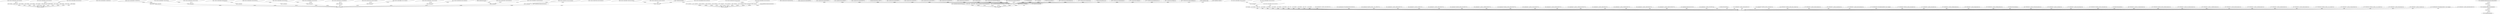 digraph G {
  34492 [ label="34492: /bin/ping" shape="box" ];
  34433 [ label="34433: /bin/bash" shape="box" ];
  80607 [ label="80607: /usr/bin/wget" shape="box" ];
  80478 [ label="80478: /bin/bash" shape="box" ];
  80659 [ label="80659: /bin/mv" shape="box" ];
  80592 [ label="80592: /usr/bin/wget" shape="box" ];
  97473 [ label="97473: /usr/bin/curl" shape="box" ];
  97442 [ label="97442: /bin/bash" shape="box" ];
  34435 [ label="34435: /home/feishao/sysdigscripts/case2/case2.sh" shape="box" ];
  1237 [ label="1237: /bin/bash" shape="box" ];
  80513 [ label="80513: /usr/bin/wget" shape="box" ];
  97477 [ label="97477: /usr/bin/curl" shape="box" ];
  34489 [ label="34489: /bin/ping" shape="box" ];
  1403 [ label="1403: /bin/ping" shape="box" ];
  1336 [ label="1336: /usr/bin/python3" shape="box" ];
  1401 [ label="1401: /bin/ping" shape="box" ];
  34487 [ label="34487: /bin/ping" shape="box" ];
  1569 [ label="1569: /usr/bin/wget" shape="box" ];
  1566 [ label="1566: <NA>" shape="box" ];
  1405 [ label="1405: /bin/ping" shape="box" ];
  80356 [ label="80356: /bin/ls" shape="box" ];
  80620 [ label="80620: /usr/bin/wget" shape="box" ];
  1437 [ label="1437: /bin/ping" shape="box" ];
  34474 [ label="34474: /bin/ping" shape="box" ];
  34472 [ label="34472: /bin/ping" shape="box" ];
  1435 [ label="1435: /bin/ping" shape="box" ];
  34476 [ label="34476: /bin/ping" shape="box" ];
  34401 [ label="34401: /bin/ls" shape="box" ];
  80597 [ label="80597: /usr/bin/wget" shape="box" ];
  97444 [ label="97444: /home/feishao/sysdigscripts/case4/case4.sh" shape="box" ];
  80480 [ label="80480: /home/feishao/sysdigscripts/case3/case3.sh" shape="box" ];
  1391 [ label="1391: /bin/ping" shape="box" ];
  97468 [ label="97468: /usr/bin/curl" shape="box" ];
  1393 [ label="1393: /bin/ping" shape="box" ];
  97418 [ label="97418: /bin/ls" shape="box" ];
  80623 [ label="80623: /usr/bin/wget" shape="box" ];
  97458 [ label="97458: /usr/bin/curl" shape="box" ];
  97454 [ label="97454: /usr/bin/curl" shape="box" ];
  1661 [ label="1661: <NA>" shape="box" ];
  34576 [ label="34576: /usr/bin/wget" shape="box" ];
  80487 [ label="80487: /usr/bin/wget" shape="box" ];
  97471 [ label="97471: /usr/bin/curl" shape="box" ];
  34449 [ label="34449: /bin/ping" shape="box" ];
  97475 [ label="97475: /usr/bin/curl" shape="box" ];
  97481 [ label="97481: /usr/bin/curl" shape="box" ];
  34447 [ label="34447: /bin/ping" shape="box" ];
  97447 [ label="97447: /usr/bin/curl" shape="box" ];
  97483 [ label="97483: /usr/bin/wget" shape="box" ];
  45572 [ label="45572: /usr/bin/vi" shape="box" ];
  1379 [ label="1379: /bin/ping" shape="box" ];
  80482 [ label="80482: /usr/bin/wget" shape="box" ];
  1440 [ label="1440: /bin/ping" shape="box" ];
  1653 [ label="1653: <NA>" shape="box" ];
  34468 [ label="34468: /bin/ping" shape="box" ];
  34622 [ label="34622: /bin/mv" shape="box" ];
  34466 [ label="34466: /bin/ping" shape="box" ];
  80615 [ label="80615: /usr/bin/wget" shape="box" ];
  80584 [ label="80584: /usr/bin/wget" shape="box" ];
  80527 [ label="80527: /usr/bin/wget" shape="box" ];
  1351 [ label="1351: /bin/ping" shape="box" ];
  97462 [ label="97462: /usr/bin/curl" shape="box" ];
  80621 [ label="80621: 129.22.31.135/32:33528->54.208.248.38/32:80" shape="parallelogram" ];
  45580 [ label="45580: /usr/share/vim/vim74/syntax/syncolor.vim" shape="ellipse" ];
  34578 [ label="34578: 129.22.31.135/32:35024->162.125.3.18/32:443" shape="parallelogram" ];
  938 [ label="938: /usr/lib/python3.7/__pycache__/types.cpython-37.pyc" shape="ellipse" ];
  80616 [ label="80616: 129.22.31.135/32:43180->17.253.144.10/32:80" shape="parallelogram" ];
  80514 [ label="80514: 129.22.31.135/32:33562->74.6.231.20/32:443" shape="parallelogram" ];
  80586 [ label="80586: /usr/lib/ssl/certs/1001acf7.0" shape="ellipse" ];
  34490 [ label="34490: 129.22.31.135/32:51336->129.22.104.25/32:53" shape="parallelogram" ];
  936 [ label="936: /usr/local/lib/python3.7/dist-packages/distutils-precedence.pth" shape="ellipse" ];
  45588 [ label="45588: /usr/share/vim/vim74/plugin/spellfile.vim" shape="ellipse" ];
  45587 [ label="45587: /usr/share/vim/vim74/plugin/rrhelper.vim" shape="ellipse" ];
  939 [ label="939: /usr/lib/python3.7/importlib/__pycache__/__init__.cpython-37.pyc" shape="ellipse" ];
  981 [ label="981: /usr/lib/python3.7/__pycache__/tokenize.cpython-37.pyc" shape="ellipse" ];
  926 [ label="926: /usr/lib/python3.7/__pycache__/io.cpython-37.pyc" shape="ellipse" ];
  45573 [ label="45573: /usr/lib/x86_64-linux-gnu/libgpm.so.2" shape="ellipse" ];
  922 [ label="922: /usr/lib/python3.7/__pycache__/codecs.cpython-37.pyc" shape="ellipse" ];
  80585 [ label="80585: 129.22.31.135/32:37884->142.250.190.46/32:443" shape="parallelogram" ];
  942 [ label="942: /usr/lib/python3.7/importlib/__pycache__/abc.cpython-37.pyc" shape="ellipse" ];
  45592 [ label="45592: /usr/share/vim/vim74/plugin/zipPlugin.vim" shape="ellipse" ];
  934 [ label="934: /usr/lib/python3.7/__pycache__/_sitebuiltins.cpython-37.pyc" shape="ellipse" ];
  923 [ label="923: /usr/lib/python3.7/encodings/__pycache__/aliases.cpython-37.pyc" shape="ellipse" ];
  80483 [ label="80483: 129.22.31.135/32:47736->142.250.191.238/32:80" shape="parallelogram" ];
  80338 [ label="80338: /tmp/sh-thd-2710398384061" shape="ellipse" ];
  959 [ label="959: /usr/lib/python3.7/__pycache__/sre_parse.cpython-37.pyc" shape="ellipse" ];
  980 [ label="980: /usr/lib/python3.7/__pycache__/linecache.cpython-37.pyc" shape="ellipse" ];
  931 [ label="931: /usr/lib/python3.7/__pycache__/_collections_abc.cpython-37.pyc" shape="ellipse" ];
  15 [ label="15: /lib/x86_64-linux-gnu/libnss_compat.so.2" shape="ellipse" ];
  45584 [ label="45584: /usr/share/vim/vim74/plugin/logiPat.vim" shape="ellipse" ];
  80484 [ label="80484: 129.22.31.135/32:46398->172.217.0.164/32:80" shape="parallelogram" ];
  80617 [ label="80617: 129.22.31.135/32:50138->23.219.12.208/32:443" shape="parallelogram" ];
  1578 [ label="1578: 129.22.31.135/32:33288->162.125.6.18/32:443" shape="parallelogram" ];
  975 [ label="975: /usr/lib/python3.7/__pycache__/signal.cpython-37.pyc" shape="ellipse" ];
  45583 [ label="45583: /usr/share/vim/vim74/plugin/gzip.vim" shape="ellipse" ];
  944 [ label="944: /usr/lib/python3.7/__pycache__/contextlib.cpython-37.pyc" shape="ellipse" ];
  80608 [ label="80608: 129.22.31.135/32:48672->205.251.242.103/32:80" shape="parallelogram" ];
  80479 [ label="80479: /home/feishao/sysdigscripts/case3/case3.sh" shape="ellipse" ];
  34619 [ label="34619: 129.22.31.135/32:43846->162.125.6.15/32:443" shape="parallelogram" ];
  949 [ label="949: /usr/lib/python3.7/__pycache__/reprlib.cpython-37.pyc" shape="ellipse" ];
  45579 [ label="45579: /usr/share/vim/vim74/syntax/synload.vim" shape="ellipse" ];
  974 [ label="974: /usr/lib/python3.7/__pycache__/subprocess.cpython-37.pyc" shape="ellipse" ];
  45590 [ label="45590: /usr/share/vim/vim74/plugin/tohtml.vim" shape="ellipse" ];
  45595 [ label="45595: /usr/share/vim/vim74/syntax/sh.vim" shape="ellipse" ];
  45575 [ label="45575: /usr/share/vim/vimrc" shape="ellipse" ];
  80587 [ label="80587: 129.22.31.135/32:39874->142.250.190.78/32:443" shape="parallelogram" ];
  1337 [ label="1337: /home/feishao/sysdigscripts/case1/case1.py" shape="ellipse" ];
  928 [ label="928: /usr/lib/python3.7/__pycache__/site.cpython-37.pyc" shape="ellipse" ];
  21 [ label="21: /lib/x86_64-linux-gnu/libm.so.6" shape="ellipse" ];
  961 [ label="961: /usr/lib/python3.7/__pycache__/copyreg.cpython-37.pyc" shape="ellipse" ];
  80613 [ label="80613: 129.22.31.135/32:57102->18.160.19.119/32:443" shape="parallelogram" ];
  45582 [ label="45582: /usr/share/vim/vim74/plugin/getscriptPlugin.vim" shape="ellipse" ];
  941 [ label="941: /usr/lib/python3.7/importlib/__pycache__/util.cpython-37.pyc" shape="ellipse" ];
  80522 [ label="80522: 129.22.31.135/32:53726->74.6.231.21/32:443" shape="parallelogram" ];
  925 [ label="925: /usr/lib/python3.7/encodings/__pycache__/latin_1.cpython-37.pyc" shape="ellipse" ];
  976 [ label="976: /usr/lib/python3.7/__pycache__/selectors.cpython-37.pyc" shape="ellipse" ];
  80594 [ label="80594: 129.22.31.135/32:42568->31.13.66.35/32:443" shape="parallelogram" ];
  930 [ label="930: /usr/lib/python3.7/__pycache__/stat.cpython-37.pyc" shape="ellipse" ];
  947 [ label="947: /usr/lib/python3.7/__pycache__/keyword.cpython-37.pyc" shape="ellipse" ];
  45586 [ label="45586: /usr/share/vim/vim74/plugin/netrwPlugin.vim" shape="ellipse" ];
  937 [ label="937: /usr/local/lib/python3.7/dist-packages/matplotlib-3.4.2-py3.7-nspkg.pth" shape="ellipse" ];
  977 [ label="977: /usr/lib/python3.7/collections/__pycache__/abc.cpython-37.pyc" shape="ellipse" ];
  927 [ label="927: /usr/lib/python3.7/__pycache__/abc.cpython-37.pyc" shape="ellipse" ];
  80598 [ label="80598: 129.22.31.135/32:60196->104.244.42.65/32:443" shape="parallelogram" ];
  80593 [ label="80593: 129.22.31.135/32:42566->31.13.66.35/32:443" shape="parallelogram" ];
  979 [ label="979: /usr/lib/python3.7/__pycache__/traceback.cpython-37.pyc" shape="ellipse" ];
  1111 [ label="1111: /lib/terminfo/x/xterm" shape="ellipse" ];
  1438 [ label="1438: 129.22.31.135/32:43844->129.22.104.25/32:53" shape="parallelogram" ];
  948 [ label="948: /usr/lib/python3.7/__pycache__/heapq.cpython-37.pyc" shape="ellipse" ];
  978 [ label="978: /usr/lib/python3.7/__pycache__/threading.cpython-37.pyc" shape="ellipse" ];
  97513 [ label="97513: 129.22.31.135/32:34150->162.125.6.15/32:443" shape="parallelogram" ];
  45577 [ label="45577: /etc/papersize" shape="ellipse" ];
  16 [ label="16: /lib/x86_64-linux-gnu/libnsl.so.1" shape="ellipse" ];
  80510 [ label="80510: 129.22.31.135/32:47500->110.242.68.66/32:80" shape="parallelogram" ];
  919 [ label="919: /lib/x86_64-linux-gnu/libexpat.so.1" shape="ellipse" ];
  45585 [ label="45585: /usr/share/vim/vim74/plugin/matchparen.vim" shape="ellipse" ];
  80612 [ label="80612: /usr/lib/ssl/certs/607986c7.0" shape="ellipse" ];
  952 [ label="952: /usr/lib/python3.7/__pycache__/sitecustomize.cpython-37.pyc" shape="ellipse" ];
  1644 [ label="1644: 129.22.31.135/32:36352->162.125.6.15/32:443" shape="parallelogram" ];
  929 [ label="929: /usr/lib/python3.7/__pycache__/os.cpython-37.pyc" shape="ellipse" ];
  957 [ label="957: /usr/lib/python3.7/__pycache__/enum.cpython-37.pyc" shape="ellipse" ];
  45578 [ label="45578: /usr/share/vim/vim74/syntax/syntax.vim" shape="ellipse" ];
  924 [ label="924: /usr/lib/python3.7/encodings/__pycache__/utf_8.cpython-37.pyc" shape="ellipse" ];
  918 [ label="918: /lib/x86_64-linux-gnu/libutil.so.1" shape="ellipse" ];
  958 [ label="958: /usr/lib/python3.7/__pycache__/sre_compile.cpython-37.pyc" shape="ellipse" ];
  80566 [ label="80566: 129.22.31.135/32:37072->103.41.167.234/32:80" shape="parallelogram" ];
  943 [ label="943: /usr/lib/python3.7/importlib/__pycache__/machinery.cpython-37.pyc" shape="ellipse" ];
  960 [ label="960: /usr/lib/python3.7/__pycache__/sre_constants.cpython-37.pyc" shape="ellipse" ];
  983 [ label="983: /usr/lib/python3.7/__pycache__/_weakrefset.cpython-37.pyc" shape="ellipse" ];
  950 [ label="950: /usr/lib/python3.7/__pycache__/functools.cpython-37.pyc" shape="ellipse" ];
  935 [ label="935: /usr/lib/python3.7/__pycache__/_bootlocale.cpython-37.pyc" shape="ellipse" ];
  932 [ label="932: /usr/lib/python3.7/__pycache__/posixpath.cpython-37.pyc" shape="ellipse" ];
  17 [ label="17: /lib/x86_64-linux-gnu/libnss_nis.so.2" shape="ellipse" ];
  80624 [ label="80624: 129.22.31.135/32:53916->162.125.6.18/32:443" shape="parallelogram" ];
  946 [ label="946: /usr/lib/python3.7/__pycache__/operator.cpython-37.pyc" shape="ellipse" ];
  45589 [ label="45589: /usr/share/vim/vim74/plugin/tarPlugin.vim" shape="ellipse" ];
  45576 [ label="45576: /usr/share/vim/vim74/debian.vim" shape="ellipse" ];
  921 [ label="921: /usr/lib/python3.7/encodings/__pycache__/__init__.cpython-37.pyc" shape="ellipse" ];
  45574 [ label="45574: /usr/lib/x86_64-linux-gnu/libpython3.5m.so.1.0" shape="ellipse" ];
  45581 [ label="45581: /usr/share/vim/vim74/filetype.vim" shape="ellipse" ];
  45591 [ label="45591: /usr/share/vim/vim74/plugin/vimballPlugin.vim" shape="ellipse" ];
  940 [ label="940: /usr/lib/python3.7/__pycache__/warnings.cpython-37.pyc" shape="ellipse" ];
  45593 [ label="45593: /home/feishao/.viminfo" shape="ellipse" ];
  97488 [ label="97488: 129.22.31.135/32:59318->162.125.6.18/32:443" shape="parallelogram" ];
  97443 [ label="97443: /home/feishao/sysdigscripts/case4/case4.sh" shape="ellipse" ];
  945 [ label="945: /usr/lib/python3.7/collections/__pycache__/__init__.cpython-37.pyc" shape="ellipse" ];
  982 [ label="982: /usr/lib/python3.7/__pycache__/token.cpython-37.pyc" shape="ellipse" ];
  956 [ label="956: /usr/lib/python3.7/__pycache__/re.cpython-37.pyc" shape="ellipse" ];
  80567 [ label="80567: 129.22.31.135/32:37454->43.152.134.28/32:443" shape="parallelogram" ];
  80646 [ label="80646: 129.22.31.135/32:56980->162.125.6.15/32:443" shape="parallelogram" ];
  951 [ label="951: /usr/local/lib/python3.7/dist-packages/protobuf-3.17.2-py3.7-nspkg.pth" shape="ellipse" ];
  80610 [ label="80610: 129.22.31.135/32:34668->205.251.242.103/32:443" shape="parallelogram" ];
  933 [ label="933: /usr/lib/python3.7/__pycache__/genericpath.cpython-37.pyc" shape="ellipse" ];
  1318 [ label="1318: /tmp/sh-thd-1355825458580" shape="ellipse" ];
  46463 [ label="46463: /home/feishao/.viminfo.tmp" shape="ellipse" ];
  97519 [ label="97519: /home/feishao/sysdigscripts/case4/hide_file.txt" shape="ellipse" ];
  97521 [ label="97521: /bin/mv" shape="box" ];
  97516 [ label="97516: /home/feishao/sysdigscripts/case4/sysrep_random_data?dl=0" shape="ellipse" ];
  97518 [ label="97518: /bin/mv" shape="box" ];
  97522 [ label="97522: /home/feishao/hide_file.txt" shape="ellipse" ];
  34492 -> 34433 [ label="1492747" ];
  80607 -> 80478 [ label="4024272" ];
  80659 -> 80478 [ label="4048329" ];
  80592 -> 80478 [ label="4023624" ];
  97473 -> 97442 [ label="16482708" ];
  34435 -> 1237 [ label="1491360" ];
  80513 -> 80478 [ label="4015434" ];
  97477 -> 97442 [ label="16482908" ];
  34489 -> 34433 [ label="1492711" ];
  1403 -> 1336 [ label="58675" ];
  1401 -> 1336 [ label="58644" ];
  34487 -> 34433 [ label="1492679" ];
  1569 -> 1566 [ label="66396" ];
  1405 -> 1336 [ label="58706" ];
  80356 -> 1237 [ label="4006450" ];
  80620 -> 80478 [ label="4024734" ];
  1437 -> 1336 [ label="60621" ];
  34474 -> 34433 [ label="1492467" ];
  34472 -> 34433 [ label="1492436" ];
  1435 -> 1336 [ label="60588" ];
  34476 -> 34433 [ label="1492499" ];
  34401 -> 1237 [ label="1490162" ];
  80597 -> 80478 [ label="4023934" ];
  97444 -> 1237 [ label="16480431" ];
  1566 -> 1336 [ label="66392" ];
  80480 -> 1237 [ label="4013041" ];
  1391 -> 1336 [ label="58453" ];
  97468 -> 97442 [ label="16482591" ];
  1393 -> 1336 [ label="58507" ];
  97418 -> 1237 [ label="16475443" ];
  80623 -> 80478 [ label="4024806" ];
  97458 -> 97442 [ label="16481567" ];
  97454 -> 97442 [ label="16481414" ];
  1661 -> 1336 [ label="70327" ];
  34576 -> 34433 [ label="1496864" ];
  80487 -> 80478 [ label="4013175" ];
  97471 -> 97442 [ label="16482651" ];
  34449 -> 34433 [ label="1491403" ];
  97475 -> 97442 [ label="16482768" ];
  97481 -> 97442 [ label="16483041" ];
  34447 -> 34433 [ label="1491372" ];
  97447 -> 97442 [ label="16480445" ];
  97483 -> 97442 [ label="16483109" ];
  45572 -> 1237 [ label="1998563" ];
  1379 -> 1336 [ label="57476" ];
  80482 -> 80478 [ label="4013053" ];
  1440 -> 1336 [ label="60658" ];
  1653 -> 1336 [ label="70310" ];
  34468 -> 34433 [ label="1492348" ];
  34622 -> 34433 [ label="1519761" ];
  34466 -> 34433 [ label="1492312" ];
  80615 -> 80478 [ label="4024514" ];
  80584 -> 80478 [ label="4021613" ];
  80527 -> 80478 [ label="4018299" ];
  1351 -> 1336 [ label="56454" ];
  97462 -> 97442 [ label="16482444" ];
  80621 -> 80620 [ label="4024793" ];
  45580 -> 45572 [ label="1998592" ];
  34578 -> 34576 [ label="1496928" ];
  938 -> 1336 [ label="56376" ];
  80616 -> 80615 [ label="4024568" ];
  80514 -> 80513 [ label="4015504" ];
  80586 -> 80584 [ label="4021687" ];
  34490 -> 34489 [ label="1492736" ];
  936 -> 1336 [ label="56373" ];
  45588 -> 45572 [ label="1998646" ];
  45587 -> 45572 [ label="1998645" ];
  939 -> 1336 [ label="56378" ];
  981 -> 1336 [ label="56430" ];
  926 -> 1336 [ label="56353" ];
  45573 -> 45572 [ label="1998568" ];
  922 -> 1336 [ label="56345" ];
  80585 -> 80584 [ label="4021682" ];
  942 -> 1336 [ label="56384" ];
  45592 -> 45572 [ label="1998660" ];
  934 -> 1336 [ label="56369" ];
  923 -> 1336 [ label="56347" ];
  80483 -> 80482 [ label="4013109" ];
  80338 -> 1237 [ label="4005423" ];
  959 -> 1336 [ label="56436" ];
  980 -> 1336 [ label="56428" ];
  931 -> 1336 [ label="56363" ];
  15 -> 45572 [ label="1998675" ];
  45584 -> 45572 [ label="1998631" ];
  80484 -> 80482 [ label="4013136" ];
  80617 -> 80615 [ label="4024603" ];
  1578 -> 1569 [ label="66457" ];
  975 -> 1336 [ label="56416" ];
  45583 -> 45572 [ label="1998628" ];
  944 -> 1336 [ label="56388" ];
  80608 -> 80607 [ label="4024328" ];
  80479 -> 80478 [ label="4024803" ];
  34619 -> 34576 [ label="1499204" ];
  949 -> 1336 [ label="56398" ];
  45579 -> 45572 [ label="1998591" ];
  974 -> 1336 [ label="56412" ];
  45590 -> 45572 [ label="1998652" ];
  45595 -> 45572 [ label="1998689" ];
  45575 -> 45572 [ label="1998584" ];
  80587 -> 80584 [ label="4021731" ];
  1337 -> 1336 [ label="56407" ];
  928 -> 1336 [ label="56357" ];
  21 -> 1336 [ label="56340" ];
  961 -> 1336 [ label="56440" ];
  80613 -> 80607 [ label="4024477" ];
  45582 -> 45572 [ label="1998625" ];
  941 -> 1336 [ label="56382" ];
  80522 -> 80513 [ label="4015776" ];
  925 -> 1336 [ label="56351" ];
  976 -> 1336 [ label="56420" ];
  80594 -> 80592 [ label="4023733" ];
  930 -> 1336 [ label="56361" ];
  947 -> 1336 [ label="56394" ];
  45586 -> 45572 [ label="1998640" ];
  937 -> 1336 [ label="56375" ];
  977 -> 1336 [ label="56422" ];
  927 -> 1336 [ label="56355" ];
  80598 -> 80597 [ label="4023996" ];
  80593 -> 80592 [ label="4023689" ];
  979 -> 1336 [ label="56426" ];
  1111 -> 45572 [ label="1998582" ];
  1438 -> 1437 [ label="60647" ];
  948 -> 1336 [ label="56396" ];
  978 -> 1336 [ label="56424" ];
  97513 -> 97483 [ label="16486948" ];
  45577 -> 45572 [ label="1998586" ];
  16 -> 45572 [ label="1998676" ];
  80510 -> 80487 [ label="4015405" ];
  919 -> 1336 [ label="56338" ];
  45585 -> 45572 [ label="1998636" ];
  80612 -> 80607 [ label="4024435" ];
  952 -> 1336 [ label="56405" ];
  1644 -> 1569 [ label="70175" ];
  929 -> 1336 [ label="56359" ];
  957 -> 1336 [ label="56418" ];
  45578 -> 45572 [ label="1998590" ];
  924 -> 1336 [ label="56349" ];
  918 -> 1336 [ label="56337" ];
  958 -> 1336 [ label="56434" ];
  80566 -> 80527 [ label="4020487" ];
  943 -> 1336 [ label="56386" ];
  960 -> 1336 [ label="56438" ];
  983 -> 1336 [ label="56444" ];
  950 -> 1336 [ label="56400" ];
  935 -> 1336 [ label="56371" ];
  932 -> 1336 [ label="56365" ];
  17 -> 45572 [ label="1998677" ];
  80624 -> 80623 [ label="4024870" ];
  946 -> 1336 [ label="56392" ];
  45589 -> 45572 [ label="1998649" ];
  45576 -> 45572 [ label="1998585" ];
  921 -> 1336 [ label="56343" ];
  45574 -> 45572 [ label="1998570" ];
  45581 -> 45572 [ label="1998597" ];
  45591 -> 45572 [ label="1998657" ];
  940 -> 1336 [ label="56380" ];
  45593 -> 45572 [ label="2041030" ];
  97488 -> 97483 [ label="16483175" ];
  97443 -> 97442 [ label="16480441" ];
  945 -> 1336 [ label="56390" ];
  982 -> 1336 [ label="56442" ];
  956 -> 1336 [ label="56432" ];
  80567 -> 80527 [ label="4020530" ];
  80646 -> 80623 [ label="4026966" ];
  951 -> 1336 [ label="56403" ];
  80610 -> 80607 [ label="4024354" ];
  933 -> 1336 [ label="56367" ];
  1318 -> 1237 [ label="56163" ];
  46463 -> 45572 [ label="2041037" ];
  97519 -> 97521 [ label="16508514" ];
  97516 -> 97518 [ label="16508497" ];
  97521 -> 97522 [ label="16508515" ];
  97518 -> 97519 [ label="16508498" ];
}
